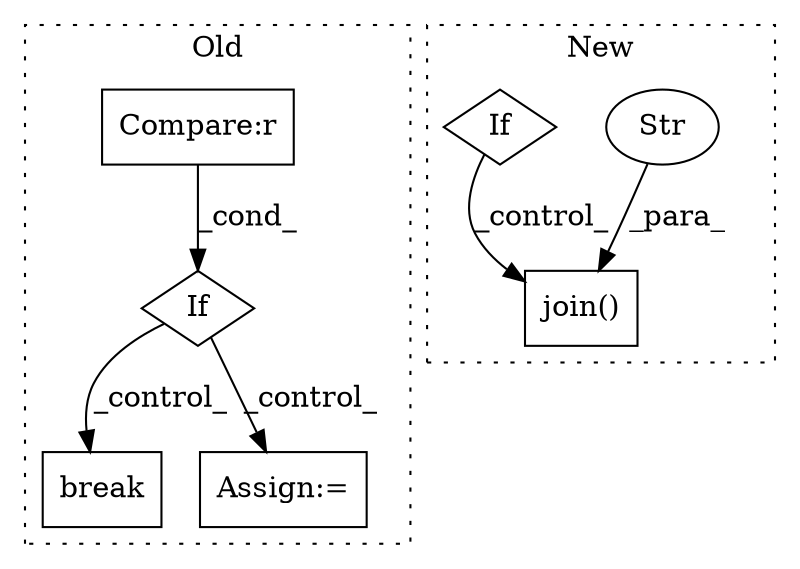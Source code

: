 digraph G {
subgraph cluster0 {
1 [label="break" a="94" s="2925" l="5" shape="box"];
3 [label="If" a="96" s="2888" l="3" shape="diamond"];
4 [label="Compare:r" a="40" s="2891" l="16" shape="box"];
7 [label="Assign:=" a="68" s="3007" l="3" shape="box"];
label = "Old";
style="dotted";
}
subgraph cluster1 {
2 [label="join()" a="75" s="2723,2764" l="13,1" shape="box"];
5 [label="Str" a="66" s="2752" l="12" shape="ellipse"];
6 [label="If" a="96" s="2549" l="3" shape="diamond"];
label = "New";
style="dotted";
}
3 -> 7 [label="_control_"];
3 -> 1 [label="_control_"];
4 -> 3 [label="_cond_"];
5 -> 2 [label="_para_"];
6 -> 2 [label="_control_"];
}